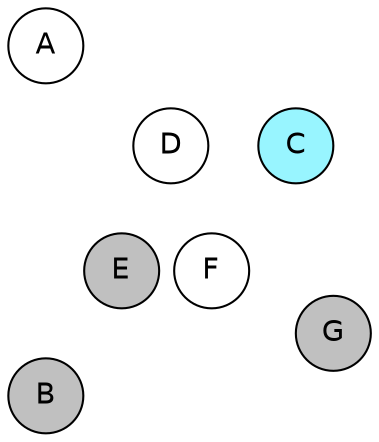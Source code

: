 
graph {

layout = circo;
mindist = .1

node [shape = circle, fontname = Helvetica, margin = 0, style = filled]
edge [style=invis]

subgraph 1 {
	E -- F -- F# -- G -- G# -- A -- A# -- B -- C -- C# -- D -- D# -- E
}

C [fillcolor = cadetblue1];
C# [fillcolor = gray];
D [fillcolor = white];
D# [fillcolor = gray];
E [fillcolor = gray];
F [fillcolor = white];
F# [fillcolor = gray];
G [fillcolor = gray];
G# [fillcolor = white];
A [fillcolor = white];
A# [fillcolor = gray];
B [fillcolor = gray];
}
